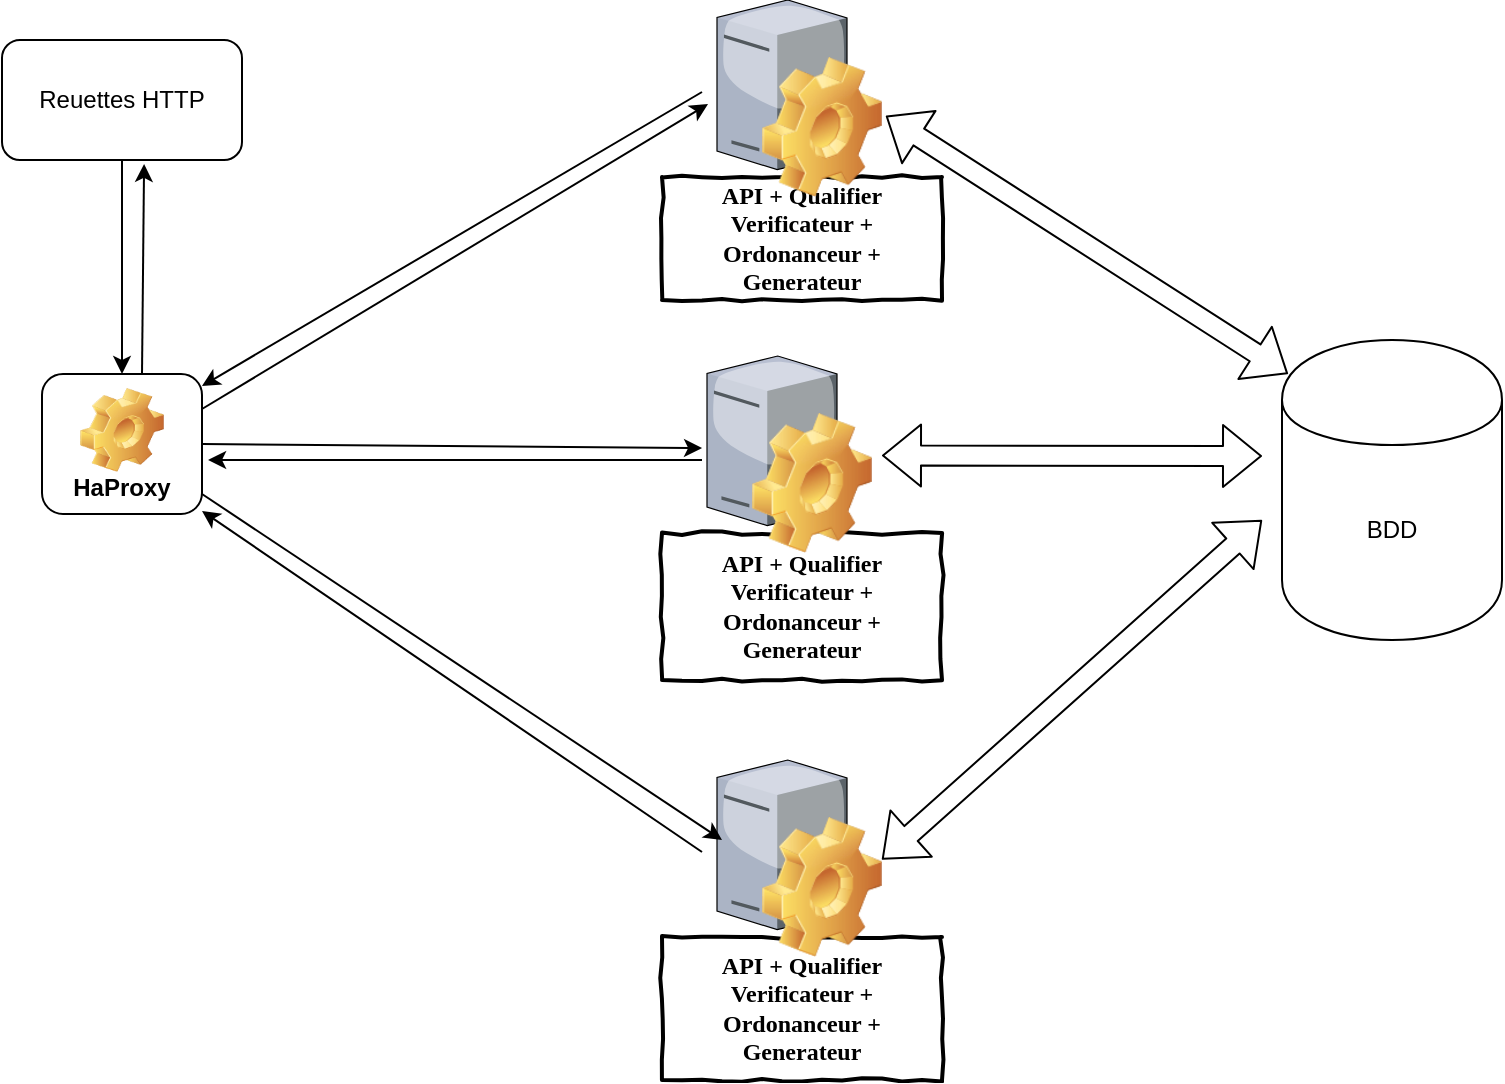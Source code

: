 <mxfile version="12.9.6" type="device"><diagram name="Page-1" id="822b0af5-4adb-64df-f703-e8dfc1f81529"><mxGraphModel dx="1422" dy="713" grid="1" gridSize="10" guides="1" tooltips="1" connect="1" arrows="1" fold="1" page="1" pageScale="1" pageWidth="1100" pageHeight="850" background="#ffffff" math="0" shadow="0"><root><mxCell id="0"/><mxCell id="1" parent="0"/><mxCell id="7d933b09d9755ecc-4" value="" style="verticalLabelPosition=bottom;aspect=fixed;html=1;verticalAlign=top;strokeColor=none;shape=mxgraph.citrix.directory_server;rounded=0;shadow=0;comic=0;fontFamily=Verdana;" parent="1" vertex="1"><mxGeometry x="532.5" y="198" width="65" height="88.5" as="geometry"/></mxCell><mxCell id="X2Tqo32v-ttn5TIF6URi-1" value="API + Qualifier Verificateur + Ordonanceur + Generateur" style="html=1;whiteSpace=wrap;comic=1;strokeWidth=2;fontFamily=Comic Sans MS;fontStyle=1;" vertex="1" parent="1"><mxGeometry x="510" y="286.5" width="140" height="73.5" as="geometry"/></mxCell><mxCell id="X2Tqo32v-ttn5TIF6URi-17" value="" style="shape=image;html=1;verticalLabelPosition=bottom;labelBackgroundColor=#ffffff;verticalAlign=top;imageAspect=0;image=img/clipart/Gear_128x128.png" vertex="1" parent="1"><mxGeometry x="555" y="226.5" width="60" height="70" as="geometry"/></mxCell><mxCell id="X2Tqo32v-ttn5TIF6URi-25" value="" style="endArrow=classic;html=1;entryX=0.5;entryY=0;entryDx=0;entryDy=0;" edge="1" parent="1" target="X2Tqo32v-ttn5TIF6URi-23"><mxGeometry width="50" height="50" relative="1" as="geometry"><mxPoint x="240" y="100" as="sourcePoint"/><mxPoint x="140" y="10" as="targetPoint"/></mxGeometry></mxCell><mxCell id="X2Tqo32v-ttn5TIF6URi-28" value="" style="verticalLabelPosition=bottom;aspect=fixed;html=1;verticalAlign=top;strokeColor=none;shape=mxgraph.citrix.directory_server;rounded=0;shadow=0;comic=0;fontFamily=Verdana;" vertex="1" parent="1"><mxGeometry x="537.5" y="20" width="65" height="88.5" as="geometry"/></mxCell><mxCell id="X2Tqo32v-ttn5TIF6URi-29" value="API + Qualifier Verificateur + Ordonanceur + Generateur" style="html=1;whiteSpace=wrap;comic=1;strokeWidth=2;fontFamily=Comic Sans MS;fontStyle=1;" vertex="1" parent="1"><mxGeometry x="510" y="108.5" width="140" height="61.5" as="geometry"/></mxCell><mxCell id="X2Tqo32v-ttn5TIF6URi-30" value="" style="shape=image;html=1;verticalLabelPosition=bottom;labelBackgroundColor=#ffffff;verticalAlign=top;imageAspect=0;image=img/clipart/Gear_128x128.png" vertex="1" parent="1"><mxGeometry x="560" y="48.5" width="60" height="70" as="geometry"/></mxCell><mxCell id="X2Tqo32v-ttn5TIF6URi-32" value="" style="verticalLabelPosition=bottom;aspect=fixed;html=1;verticalAlign=top;strokeColor=none;shape=mxgraph.citrix.directory_server;rounded=0;shadow=0;comic=0;fontFamily=Verdana;" vertex="1" parent="1"><mxGeometry x="537.5" y="400" width="65" height="88.5" as="geometry"/></mxCell><mxCell id="X2Tqo32v-ttn5TIF6URi-33" value="API + Qualifier Verificateur + Ordonanceur + Generateur" style="html=1;whiteSpace=wrap;comic=1;strokeWidth=2;fontFamily=Comic Sans MS;fontStyle=1;" vertex="1" parent="1"><mxGeometry x="510" y="488.5" width="140" height="71.5" as="geometry"/></mxCell><mxCell id="X2Tqo32v-ttn5TIF6URi-34" value="" style="shape=image;html=1;verticalLabelPosition=bottom;labelBackgroundColor=#ffffff;verticalAlign=top;imageAspect=0;image=img/clipart/Gear_128x128.png" vertex="1" parent="1"><mxGeometry x="560" y="428.5" width="60" height="70" as="geometry"/></mxCell><mxCell id="X2Tqo32v-ttn5TIF6URi-37" value="" style="endArrow=classic;html=1;entryX=-0.038;entryY=0.52;entryDx=0;entryDy=0;entryPerimeter=0;exitX=1;exitY=0.5;exitDx=0;exitDy=0;" edge="1" parent="1" source="X2Tqo32v-ttn5TIF6URi-23" target="7d933b09d9755ecc-4"><mxGeometry width="50" height="50" relative="1" as="geometry"><mxPoint x="150" y="254.5" as="sourcePoint"/><mxPoint x="250" y="255" as="targetPoint"/></mxGeometry></mxCell><mxCell id="X2Tqo32v-ttn5TIF6URi-39" value="" style="endArrow=classic;html=1;exitX=1;exitY=0.25;exitDx=0;exitDy=0;entryX=-0.069;entryY=0.588;entryDx=0;entryDy=0;entryPerimeter=0;" edge="1" parent="1" source="X2Tqo32v-ttn5TIF6URi-23" target="X2Tqo32v-ttn5TIF6URi-28"><mxGeometry width="50" height="50" relative="1" as="geometry"><mxPoint x="150" y="249.021" as="sourcePoint"/><mxPoint x="336.975" y="109.997" as="targetPoint"/></mxGeometry></mxCell><mxCell id="X2Tqo32v-ttn5TIF6URi-40" value="" style="endArrow=classic;html=1;exitX=1;exitY=0.5;exitDx=0;exitDy=0;" edge="1" parent="1"><mxGeometry width="50" height="50" relative="1" as="geometry"><mxPoint x="280" y="267" as="sourcePoint"/><mxPoint x="540" y="440" as="targetPoint"/></mxGeometry></mxCell><mxCell id="X2Tqo32v-ttn5TIF6URi-23" value="HaProxy" style="label;whiteSpace=wrap;html=1;align=center;verticalAlign=bottom;spacingLeft=0;spacingBottom=4;imageAlign=center;imageVerticalAlign=top;image=img/clipart/Gear_128x128.png" vertex="1" parent="1"><mxGeometry x="200" y="207" width="80" height="70" as="geometry"/></mxCell><mxCell id="X2Tqo32v-ttn5TIF6URi-42" value="Reuettes HTTP" style="rounded=1;whiteSpace=wrap;html=1;" vertex="1" parent="1"><mxGeometry x="180" y="40" width="120" height="60" as="geometry"/></mxCell><mxCell id="X2Tqo32v-ttn5TIF6URi-43" value="" style="endArrow=classic;html=1;entryX=0.592;entryY=1.033;entryDx=0;entryDy=0;entryPerimeter=0;" edge="1" parent="1" target="X2Tqo32v-ttn5TIF6URi-42"><mxGeometry width="50" height="50" relative="1" as="geometry"><mxPoint x="250" y="207" as="sourcePoint"/><mxPoint x="300" y="157" as="targetPoint"/></mxGeometry></mxCell><mxCell id="X2Tqo32v-ttn5TIF6URi-44" value="" style="endArrow=classic;html=1;entryX=1;entryY=0.75;entryDx=0;entryDy=0;" edge="1" parent="1"><mxGeometry width="50" height="50" relative="1" as="geometry"><mxPoint x="530" y="446" as="sourcePoint"/><mxPoint x="280" y="275.5" as="targetPoint"/></mxGeometry></mxCell><mxCell id="X2Tqo32v-ttn5TIF6URi-45" value="" style="endArrow=classic;html=1;entryX=1.038;entryY=0.614;entryDx=0;entryDy=0;entryPerimeter=0;" edge="1" parent="1" target="X2Tqo32v-ttn5TIF6URi-23"><mxGeometry width="50" height="50" relative="1" as="geometry"><mxPoint x="530" y="250" as="sourcePoint"/><mxPoint x="280" y="321.75" as="targetPoint"/></mxGeometry></mxCell><mxCell id="X2Tqo32v-ttn5TIF6URi-46" value="" style="endArrow=classic;html=1;entryX=1;entryY=0.75;entryDx=0;entryDy=0;" edge="1" parent="1"><mxGeometry width="50" height="50" relative="1" as="geometry"><mxPoint x="530" y="66" as="sourcePoint"/><mxPoint x="280" y="213" as="targetPoint"/></mxGeometry></mxCell><mxCell id="X2Tqo32v-ttn5TIF6URi-47" value="BDD" style="shape=cylinder;whiteSpace=wrap;html=1;boundedLbl=1;backgroundOutline=1;" vertex="1" parent="1"><mxGeometry x="820" y="190" width="110" height="150" as="geometry"/></mxCell><mxCell id="X2Tqo32v-ttn5TIF6URi-48" value="" style="shape=flexArrow;endArrow=classic;startArrow=classic;html=1;entryX=1.033;entryY=0.421;entryDx=0;entryDy=0;entryPerimeter=0;exitX=0.027;exitY=0.113;exitDx=0;exitDy=0;exitPerimeter=0;" edge="1" parent="1" source="X2Tqo32v-ttn5TIF6URi-47" target="X2Tqo32v-ttn5TIF6URi-30"><mxGeometry width="50" height="50" relative="1" as="geometry"><mxPoint x="730" y="180" as="sourcePoint"/><mxPoint x="780" y="130" as="targetPoint"/></mxGeometry></mxCell><mxCell id="X2Tqo32v-ttn5TIF6URi-49" value="" style="shape=flexArrow;endArrow=classic;startArrow=classic;html=1;entryX=1.033;entryY=0.421;entryDx=0;entryDy=0;entryPerimeter=0;" edge="1" parent="1"><mxGeometry width="50" height="50" relative="1" as="geometry"><mxPoint x="810" y="248" as="sourcePoint"/><mxPoint x="620" y="247.76" as="targetPoint"/></mxGeometry></mxCell><mxCell id="X2Tqo32v-ttn5TIF6URi-50" value="" style="shape=flexArrow;endArrow=classic;startArrow=classic;html=1;entryX=1.033;entryY=0.421;entryDx=0;entryDy=0;entryPerimeter=0;" edge="1" parent="1"><mxGeometry width="50" height="50" relative="1" as="geometry"><mxPoint x="810" y="280" as="sourcePoint"/><mxPoint x="620" y="449.76" as="targetPoint"/></mxGeometry></mxCell></root></mxGraphModel></diagram></mxfile>